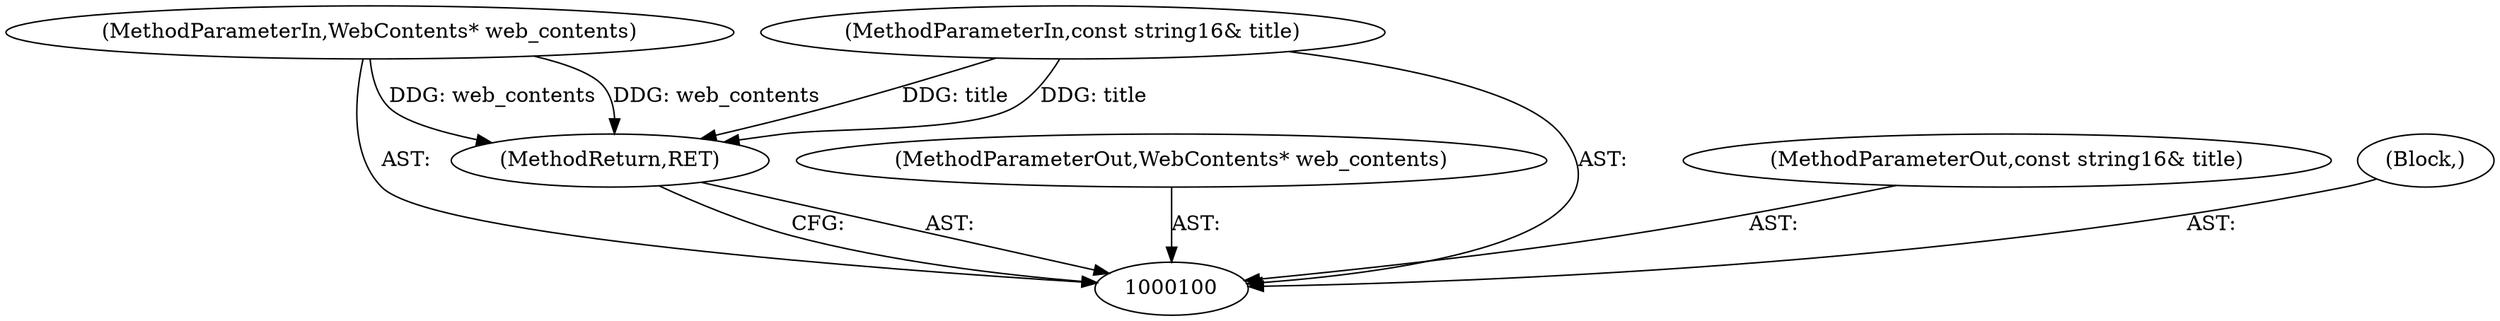 digraph "0_Chrome_94036902775aa96ea74db583135f4080a125fab9" {
"1000104" [label="(MethodReturn,RET)"];
"1000101" [label="(MethodParameterIn,WebContents* web_contents)"];
"1000110" [label="(MethodParameterOut,WebContents* web_contents)"];
"1000102" [label="(MethodParameterIn,const string16& title)"];
"1000111" [label="(MethodParameterOut,const string16& title)"];
"1000103" [label="(Block,)"];
"1000104" -> "1000100"  [label="AST: "];
"1000104" -> "1000100"  [label="CFG: "];
"1000102" -> "1000104"  [label="DDG: title"];
"1000101" -> "1000104"  [label="DDG: web_contents"];
"1000101" -> "1000100"  [label="AST: "];
"1000101" -> "1000104"  [label="DDG: web_contents"];
"1000110" -> "1000100"  [label="AST: "];
"1000102" -> "1000100"  [label="AST: "];
"1000102" -> "1000104"  [label="DDG: title"];
"1000111" -> "1000100"  [label="AST: "];
"1000103" -> "1000100"  [label="AST: "];
}
